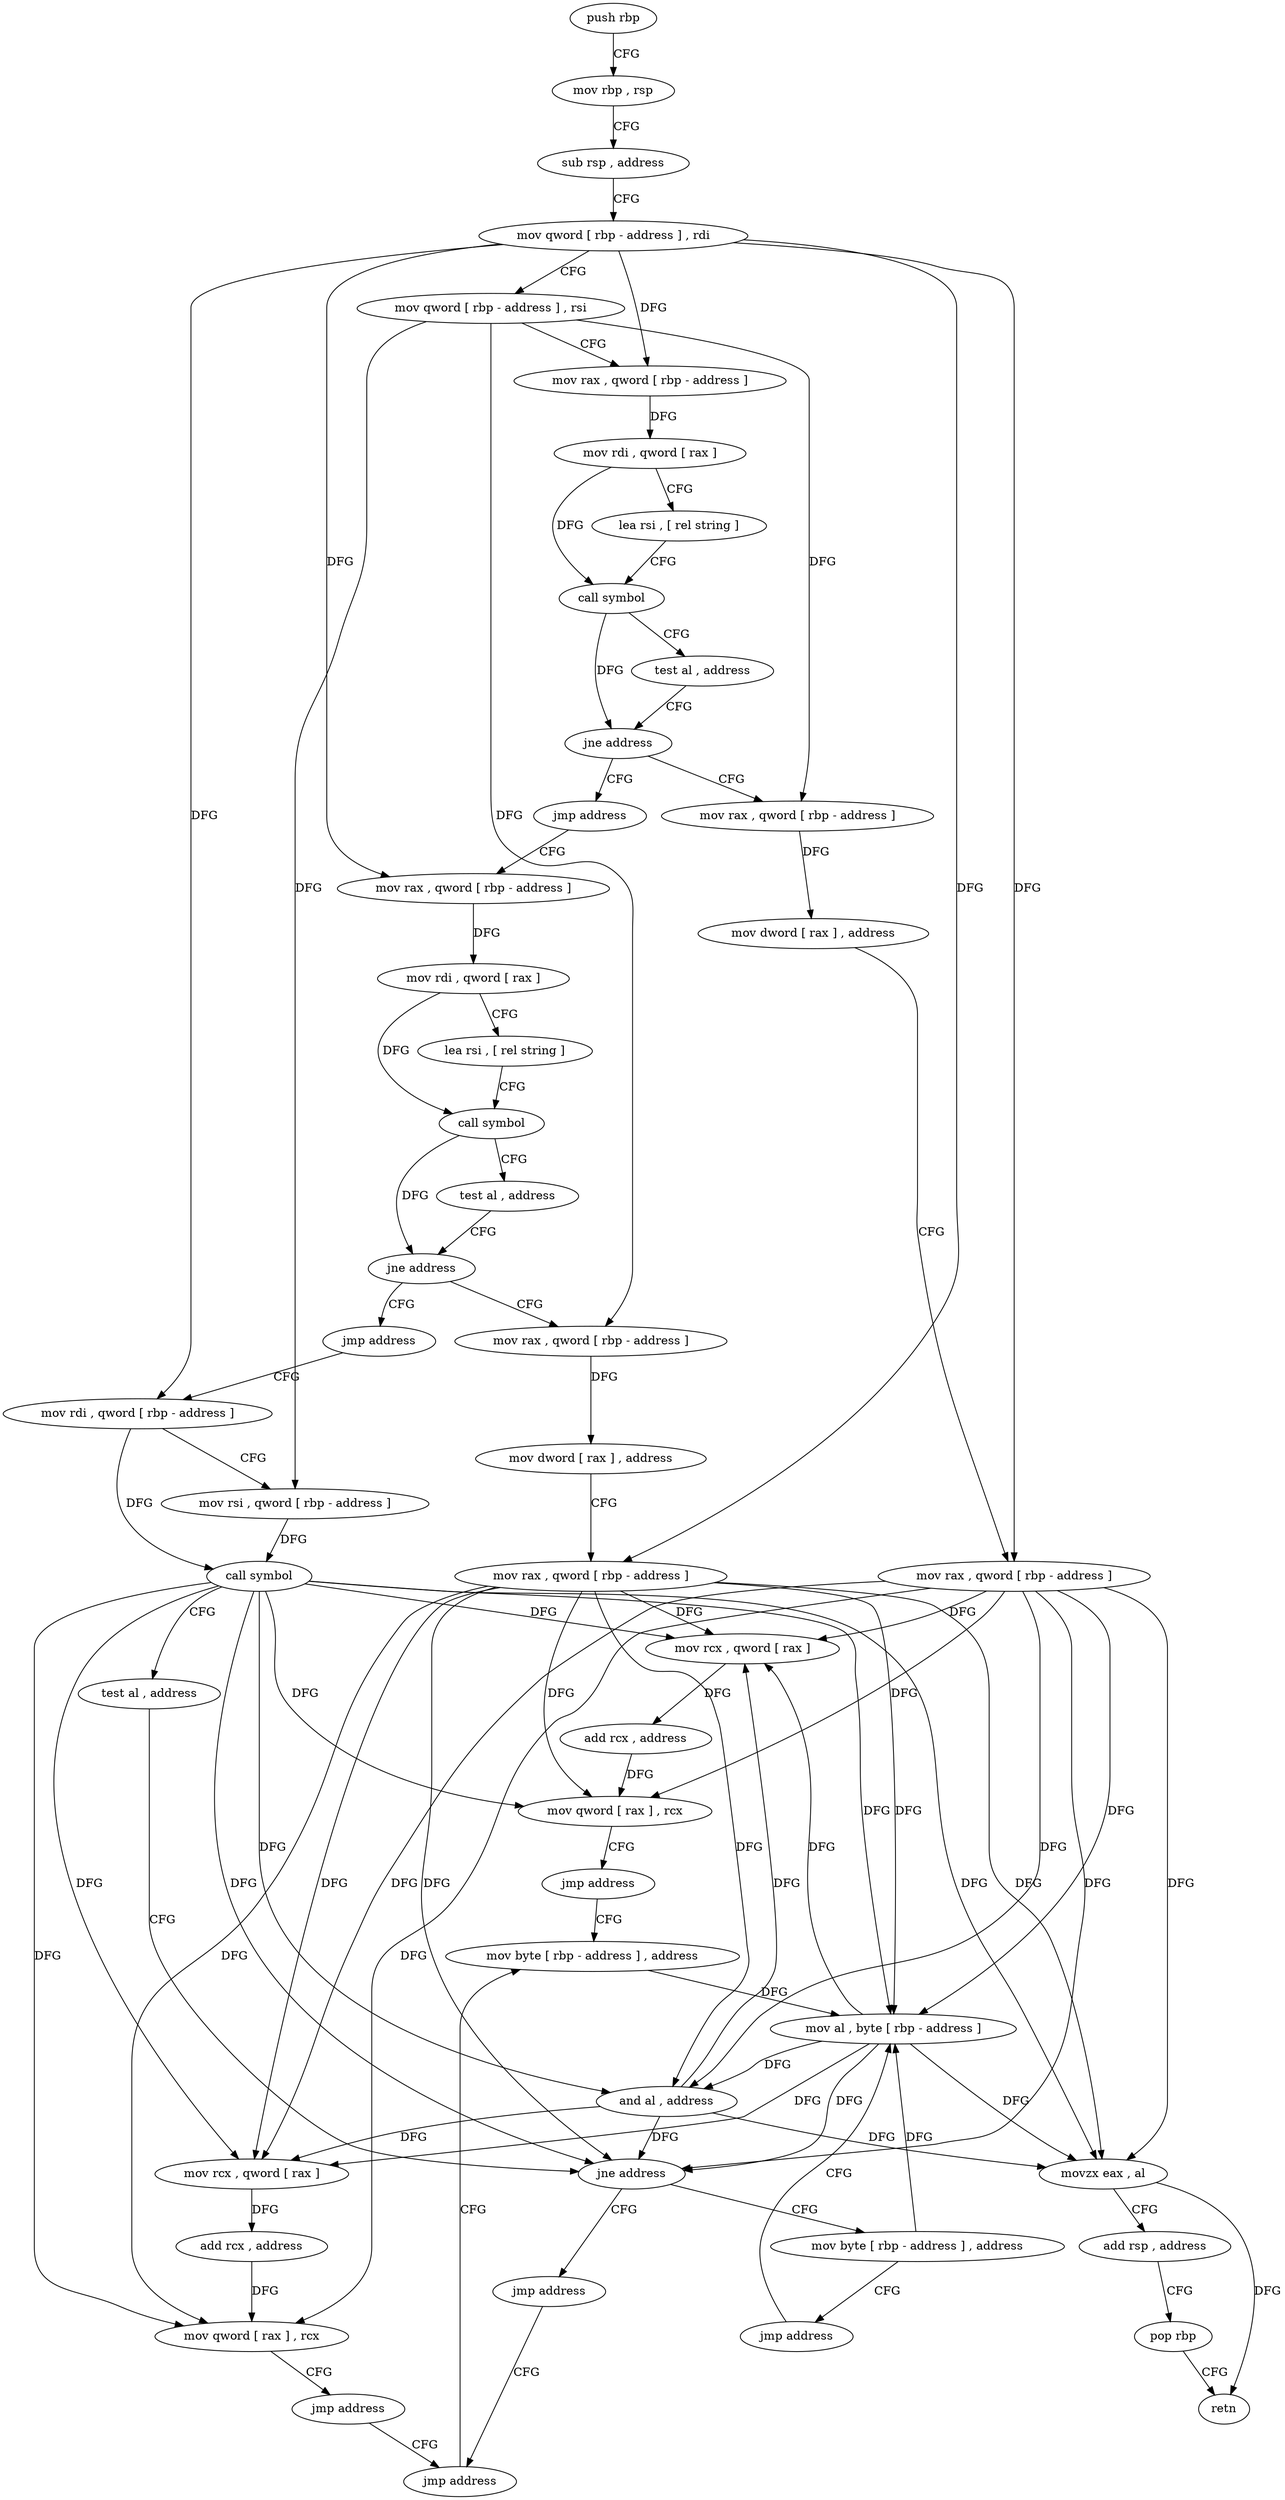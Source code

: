 digraph "func" {
"188896" [label = "push rbp" ]
"188897" [label = "mov rbp , rsp" ]
"188900" [label = "sub rsp , address" ]
"188904" [label = "mov qword [ rbp - address ] , rdi" ]
"188908" [label = "mov qword [ rbp - address ] , rsi" ]
"188912" [label = "mov rax , qword [ rbp - address ]" ]
"188916" [label = "mov rdi , qword [ rax ]" ]
"188919" [label = "lea rsi , [ rel string ]" ]
"188926" [label = "call symbol" ]
"188931" [label = "test al , address" ]
"188933" [label = "jne address" ]
"188944" [label = "mov rax , qword [ rbp - address ]" ]
"188939" [label = "jmp address" ]
"188948" [label = "mov dword [ rax ] , address" ]
"188954" [label = "mov rax , qword [ rbp - address ]" ]
"188958" [label = "mov rcx , qword [ rax ]" ]
"188961" [label = "add rcx , address" ]
"188968" [label = "mov qword [ rax ] , rcx" ]
"188971" [label = "jmp address" ]
"189080" [label = "mov byte [ rbp - address ] , address" ]
"188976" [label = "mov rax , qword [ rbp - address ]" ]
"189084" [label = "mov al , byte [ rbp - address ]" ]
"188980" [label = "mov rdi , qword [ rax ]" ]
"188983" [label = "lea rsi , [ rel string ]" ]
"188990" [label = "call symbol" ]
"188995" [label = "test al , address" ]
"188997" [label = "jne address" ]
"189008" [label = "mov rax , qword [ rbp - address ]" ]
"189003" [label = "jmp address" ]
"189012" [label = "mov dword [ rax ] , address" ]
"189018" [label = "mov rax , qword [ rbp - address ]" ]
"189022" [label = "mov rcx , qword [ rax ]" ]
"189025" [label = "add rcx , address" ]
"189032" [label = "mov qword [ rax ] , rcx" ]
"189035" [label = "jmp address" ]
"189075" [label = "jmp address" ]
"189040" [label = "mov rdi , qword [ rbp - address ]" ]
"189044" [label = "mov rsi , qword [ rbp - address ]" ]
"189048" [label = "call symbol" ]
"189053" [label = "test al , address" ]
"189055" [label = "jne address" ]
"189070" [label = "jmp address" ]
"189061" [label = "mov byte [ rbp - address ] , address" ]
"189065" [label = "jmp address" ]
"189087" [label = "and al , address" ]
"189089" [label = "movzx eax , al" ]
"189092" [label = "add rsp , address" ]
"189096" [label = "pop rbp" ]
"189097" [label = "retn" ]
"188896" -> "188897" [ label = "CFG" ]
"188897" -> "188900" [ label = "CFG" ]
"188900" -> "188904" [ label = "CFG" ]
"188904" -> "188908" [ label = "CFG" ]
"188904" -> "188912" [ label = "DFG" ]
"188904" -> "188954" [ label = "DFG" ]
"188904" -> "188976" [ label = "DFG" ]
"188904" -> "189018" [ label = "DFG" ]
"188904" -> "189040" [ label = "DFG" ]
"188908" -> "188912" [ label = "CFG" ]
"188908" -> "188944" [ label = "DFG" ]
"188908" -> "189008" [ label = "DFG" ]
"188908" -> "189044" [ label = "DFG" ]
"188912" -> "188916" [ label = "DFG" ]
"188916" -> "188919" [ label = "CFG" ]
"188916" -> "188926" [ label = "DFG" ]
"188919" -> "188926" [ label = "CFG" ]
"188926" -> "188931" [ label = "CFG" ]
"188926" -> "188933" [ label = "DFG" ]
"188931" -> "188933" [ label = "CFG" ]
"188933" -> "188944" [ label = "CFG" ]
"188933" -> "188939" [ label = "CFG" ]
"188944" -> "188948" [ label = "DFG" ]
"188939" -> "188976" [ label = "CFG" ]
"188948" -> "188954" [ label = "CFG" ]
"188954" -> "188958" [ label = "DFG" ]
"188954" -> "188968" [ label = "DFG" ]
"188954" -> "189084" [ label = "DFG" ]
"188954" -> "189087" [ label = "DFG" ]
"188954" -> "189089" [ label = "DFG" ]
"188954" -> "189022" [ label = "DFG" ]
"188954" -> "189032" [ label = "DFG" ]
"188954" -> "189055" [ label = "DFG" ]
"188958" -> "188961" [ label = "DFG" ]
"188961" -> "188968" [ label = "DFG" ]
"188968" -> "188971" [ label = "CFG" ]
"188971" -> "189080" [ label = "CFG" ]
"189080" -> "189084" [ label = "DFG" ]
"188976" -> "188980" [ label = "DFG" ]
"189084" -> "189087" [ label = "DFG" ]
"189084" -> "188958" [ label = "DFG" ]
"189084" -> "189089" [ label = "DFG" ]
"189084" -> "189022" [ label = "DFG" ]
"189084" -> "189055" [ label = "DFG" ]
"188980" -> "188983" [ label = "CFG" ]
"188980" -> "188990" [ label = "DFG" ]
"188983" -> "188990" [ label = "CFG" ]
"188990" -> "188995" [ label = "CFG" ]
"188990" -> "188997" [ label = "DFG" ]
"188995" -> "188997" [ label = "CFG" ]
"188997" -> "189008" [ label = "CFG" ]
"188997" -> "189003" [ label = "CFG" ]
"189008" -> "189012" [ label = "DFG" ]
"189003" -> "189040" [ label = "CFG" ]
"189012" -> "189018" [ label = "CFG" ]
"189018" -> "189022" [ label = "DFG" ]
"189018" -> "188958" [ label = "DFG" ]
"189018" -> "189087" [ label = "DFG" ]
"189018" -> "189089" [ label = "DFG" ]
"189018" -> "188968" [ label = "DFG" ]
"189018" -> "189084" [ label = "DFG" ]
"189018" -> "189032" [ label = "DFG" ]
"189018" -> "189055" [ label = "DFG" ]
"189022" -> "189025" [ label = "DFG" ]
"189025" -> "189032" [ label = "DFG" ]
"189032" -> "189035" [ label = "CFG" ]
"189035" -> "189075" [ label = "CFG" ]
"189075" -> "189080" [ label = "CFG" ]
"189040" -> "189044" [ label = "CFG" ]
"189040" -> "189048" [ label = "DFG" ]
"189044" -> "189048" [ label = "DFG" ]
"189048" -> "189053" [ label = "CFG" ]
"189048" -> "188958" [ label = "DFG" ]
"189048" -> "189087" [ label = "DFG" ]
"189048" -> "189089" [ label = "DFG" ]
"189048" -> "189022" [ label = "DFG" ]
"189048" -> "188968" [ label = "DFG" ]
"189048" -> "189084" [ label = "DFG" ]
"189048" -> "189032" [ label = "DFG" ]
"189048" -> "189055" [ label = "DFG" ]
"189053" -> "189055" [ label = "CFG" ]
"189055" -> "189070" [ label = "CFG" ]
"189055" -> "189061" [ label = "CFG" ]
"189070" -> "189075" [ label = "CFG" ]
"189061" -> "189065" [ label = "CFG" ]
"189061" -> "189084" [ label = "DFG" ]
"189065" -> "189084" [ label = "CFG" ]
"189087" -> "189089" [ label = "DFG" ]
"189087" -> "188958" [ label = "DFG" ]
"189087" -> "189022" [ label = "DFG" ]
"189087" -> "189055" [ label = "DFG" ]
"189089" -> "189092" [ label = "CFG" ]
"189089" -> "189097" [ label = "DFG" ]
"189092" -> "189096" [ label = "CFG" ]
"189096" -> "189097" [ label = "CFG" ]
}
